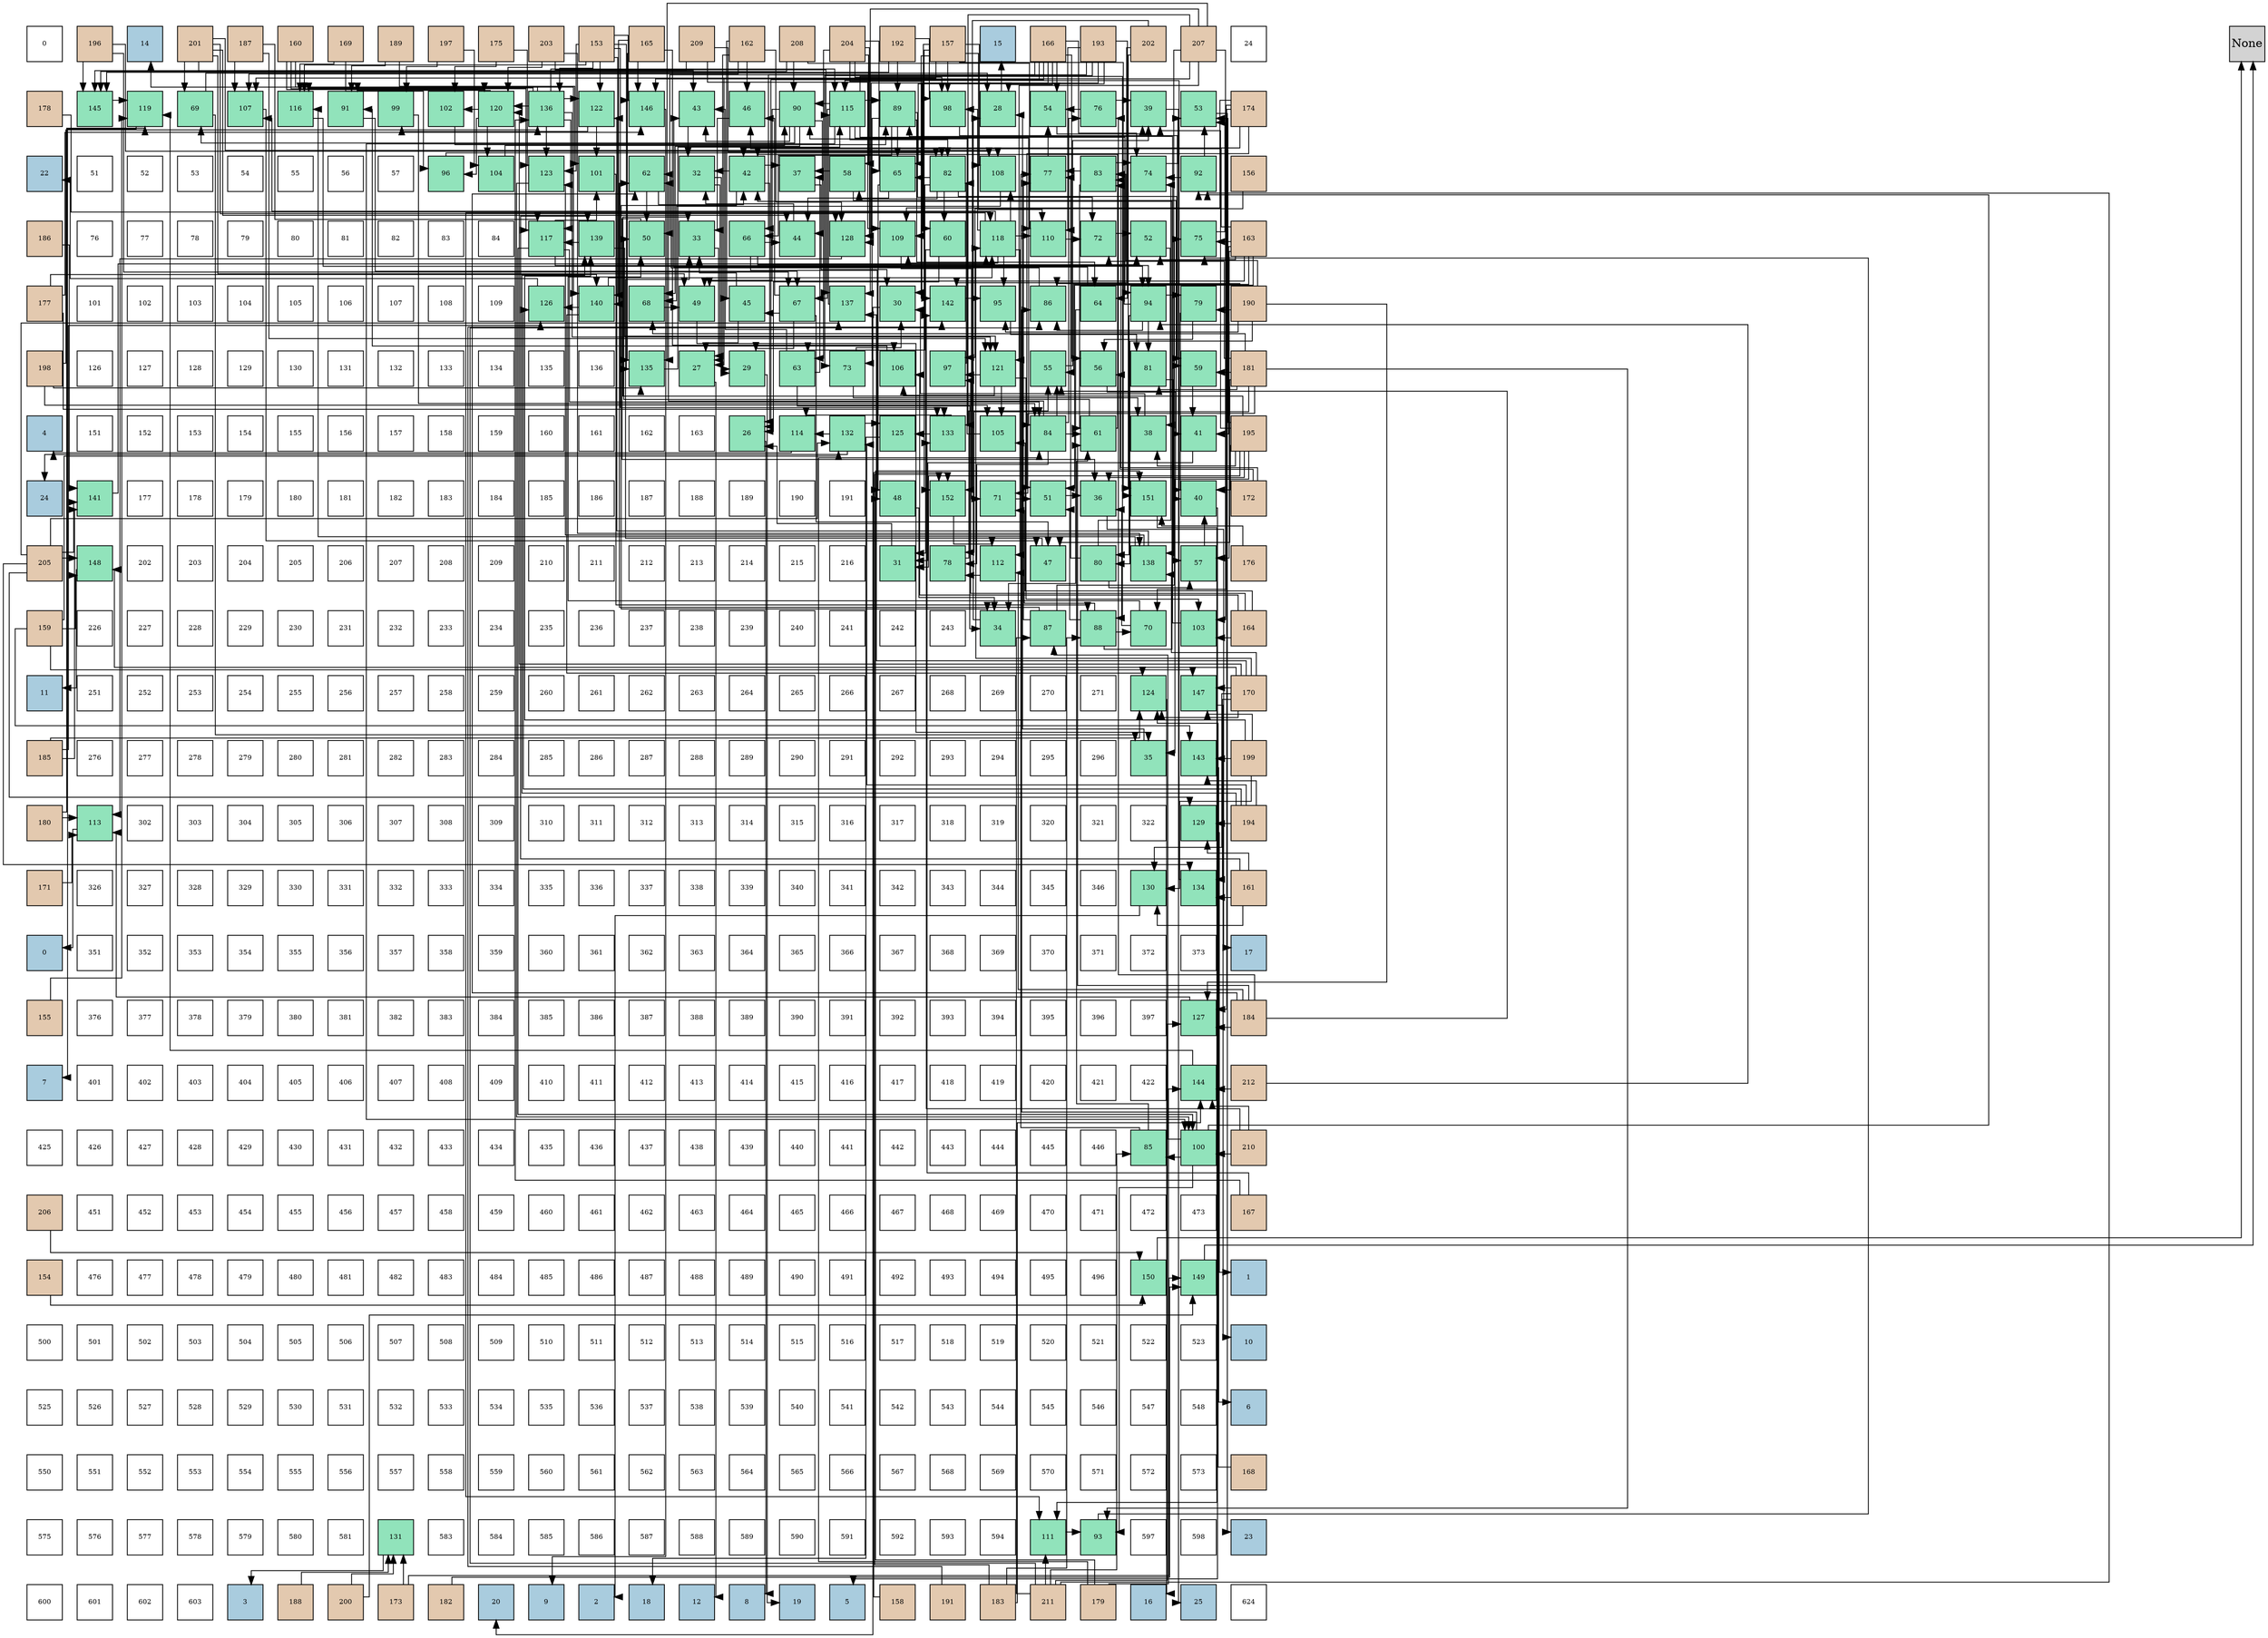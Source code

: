 digraph layout{
 rankdir=TB;
 splines=ortho;
 node [style=filled shape=square fixedsize=true width=0.6];
0[label="0", fontsize=8, fillcolor="#ffffff"];
1[label="196", fontsize=8, fillcolor="#e3c9af"];
2[label="14", fontsize=8, fillcolor="#a9ccde"];
3[label="201", fontsize=8, fillcolor="#e3c9af"];
4[label="187", fontsize=8, fillcolor="#e3c9af"];
5[label="160", fontsize=8, fillcolor="#e3c9af"];
6[label="169", fontsize=8, fillcolor="#e3c9af"];
7[label="189", fontsize=8, fillcolor="#e3c9af"];
8[label="197", fontsize=8, fillcolor="#e3c9af"];
9[label="175", fontsize=8, fillcolor="#e3c9af"];
10[label="203", fontsize=8, fillcolor="#e3c9af"];
11[label="153", fontsize=8, fillcolor="#e3c9af"];
12[label="165", fontsize=8, fillcolor="#e3c9af"];
13[label="209", fontsize=8, fillcolor="#e3c9af"];
14[label="162", fontsize=8, fillcolor="#e3c9af"];
15[label="208", fontsize=8, fillcolor="#e3c9af"];
16[label="204", fontsize=8, fillcolor="#e3c9af"];
17[label="192", fontsize=8, fillcolor="#e3c9af"];
18[label="157", fontsize=8, fillcolor="#e3c9af"];
19[label="15", fontsize=8, fillcolor="#a9ccde"];
20[label="166", fontsize=8, fillcolor="#e3c9af"];
21[label="193", fontsize=8, fillcolor="#e3c9af"];
22[label="202", fontsize=8, fillcolor="#e3c9af"];
23[label="207", fontsize=8, fillcolor="#e3c9af"];
24[label="24", fontsize=8, fillcolor="#ffffff"];
25[label="178", fontsize=8, fillcolor="#e3c9af"];
26[label="145", fontsize=8, fillcolor="#91e3bb"];
27[label="119", fontsize=8, fillcolor="#91e3bb"];
28[label="69", fontsize=8, fillcolor="#91e3bb"];
29[label="107", fontsize=8, fillcolor="#91e3bb"];
30[label="116", fontsize=8, fillcolor="#91e3bb"];
31[label="91", fontsize=8, fillcolor="#91e3bb"];
32[label="99", fontsize=8, fillcolor="#91e3bb"];
33[label="102", fontsize=8, fillcolor="#91e3bb"];
34[label="120", fontsize=8, fillcolor="#91e3bb"];
35[label="136", fontsize=8, fillcolor="#91e3bb"];
36[label="122", fontsize=8, fillcolor="#91e3bb"];
37[label="146", fontsize=8, fillcolor="#91e3bb"];
38[label="43", fontsize=8, fillcolor="#91e3bb"];
39[label="46", fontsize=8, fillcolor="#91e3bb"];
40[label="90", fontsize=8, fillcolor="#91e3bb"];
41[label="115", fontsize=8, fillcolor="#91e3bb"];
42[label="89", fontsize=8, fillcolor="#91e3bb"];
43[label="98", fontsize=8, fillcolor="#91e3bb"];
44[label="28", fontsize=8, fillcolor="#91e3bb"];
45[label="54", fontsize=8, fillcolor="#91e3bb"];
46[label="76", fontsize=8, fillcolor="#91e3bb"];
47[label="39", fontsize=8, fillcolor="#91e3bb"];
48[label="53", fontsize=8, fillcolor="#91e3bb"];
49[label="174", fontsize=8, fillcolor="#e3c9af"];
50[label="22", fontsize=8, fillcolor="#a9ccde"];
51[label="51", fontsize=8, fillcolor="#ffffff"];
52[label="52", fontsize=8, fillcolor="#ffffff"];
53[label="53", fontsize=8, fillcolor="#ffffff"];
54[label="54", fontsize=8, fillcolor="#ffffff"];
55[label="55", fontsize=8, fillcolor="#ffffff"];
56[label="56", fontsize=8, fillcolor="#ffffff"];
57[label="57", fontsize=8, fillcolor="#ffffff"];
58[label="96", fontsize=8, fillcolor="#91e3bb"];
59[label="104", fontsize=8, fillcolor="#91e3bb"];
60[label="123", fontsize=8, fillcolor="#91e3bb"];
61[label="101", fontsize=8, fillcolor="#91e3bb"];
62[label="62", fontsize=8, fillcolor="#91e3bb"];
63[label="32", fontsize=8, fillcolor="#91e3bb"];
64[label="42", fontsize=8, fillcolor="#91e3bb"];
65[label="37", fontsize=8, fillcolor="#91e3bb"];
66[label="58", fontsize=8, fillcolor="#91e3bb"];
67[label="65", fontsize=8, fillcolor="#91e3bb"];
68[label="82", fontsize=8, fillcolor="#91e3bb"];
69[label="108", fontsize=8, fillcolor="#91e3bb"];
70[label="77", fontsize=8, fillcolor="#91e3bb"];
71[label="83", fontsize=8, fillcolor="#91e3bb"];
72[label="74", fontsize=8, fillcolor="#91e3bb"];
73[label="92", fontsize=8, fillcolor="#91e3bb"];
74[label="156", fontsize=8, fillcolor="#e3c9af"];
75[label="186", fontsize=8, fillcolor="#e3c9af"];
76[label="76", fontsize=8, fillcolor="#ffffff"];
77[label="77", fontsize=8, fillcolor="#ffffff"];
78[label="78", fontsize=8, fillcolor="#ffffff"];
79[label="79", fontsize=8, fillcolor="#ffffff"];
80[label="80", fontsize=8, fillcolor="#ffffff"];
81[label="81", fontsize=8, fillcolor="#ffffff"];
82[label="82", fontsize=8, fillcolor="#ffffff"];
83[label="83", fontsize=8, fillcolor="#ffffff"];
84[label="84", fontsize=8, fillcolor="#ffffff"];
85[label="117", fontsize=8, fillcolor="#91e3bb"];
86[label="139", fontsize=8, fillcolor="#91e3bb"];
87[label="50", fontsize=8, fillcolor="#91e3bb"];
88[label="33", fontsize=8, fillcolor="#91e3bb"];
89[label="66", fontsize=8, fillcolor="#91e3bb"];
90[label="44", fontsize=8, fillcolor="#91e3bb"];
91[label="128", fontsize=8, fillcolor="#91e3bb"];
92[label="109", fontsize=8, fillcolor="#91e3bb"];
93[label="60", fontsize=8, fillcolor="#91e3bb"];
94[label="118", fontsize=8, fillcolor="#91e3bb"];
95[label="110", fontsize=8, fillcolor="#91e3bb"];
96[label="72", fontsize=8, fillcolor="#91e3bb"];
97[label="52", fontsize=8, fillcolor="#91e3bb"];
98[label="75", fontsize=8, fillcolor="#91e3bb"];
99[label="163", fontsize=8, fillcolor="#e3c9af"];
100[label="177", fontsize=8, fillcolor="#e3c9af"];
101[label="101", fontsize=8, fillcolor="#ffffff"];
102[label="102", fontsize=8, fillcolor="#ffffff"];
103[label="103", fontsize=8, fillcolor="#ffffff"];
104[label="104", fontsize=8, fillcolor="#ffffff"];
105[label="105", fontsize=8, fillcolor="#ffffff"];
106[label="106", fontsize=8, fillcolor="#ffffff"];
107[label="107", fontsize=8, fillcolor="#ffffff"];
108[label="108", fontsize=8, fillcolor="#ffffff"];
109[label="109", fontsize=8, fillcolor="#ffffff"];
110[label="126", fontsize=8, fillcolor="#91e3bb"];
111[label="140", fontsize=8, fillcolor="#91e3bb"];
112[label="68", fontsize=8, fillcolor="#91e3bb"];
113[label="49", fontsize=8, fillcolor="#91e3bb"];
114[label="45", fontsize=8, fillcolor="#91e3bb"];
115[label="67", fontsize=8, fillcolor="#91e3bb"];
116[label="137", fontsize=8, fillcolor="#91e3bb"];
117[label="30", fontsize=8, fillcolor="#91e3bb"];
118[label="142", fontsize=8, fillcolor="#91e3bb"];
119[label="95", fontsize=8, fillcolor="#91e3bb"];
120[label="86", fontsize=8, fillcolor="#91e3bb"];
121[label="64", fontsize=8, fillcolor="#91e3bb"];
122[label="94", fontsize=8, fillcolor="#91e3bb"];
123[label="79", fontsize=8, fillcolor="#91e3bb"];
124[label="190", fontsize=8, fillcolor="#e3c9af"];
125[label="198", fontsize=8, fillcolor="#e3c9af"];
126[label="126", fontsize=8, fillcolor="#ffffff"];
127[label="127", fontsize=8, fillcolor="#ffffff"];
128[label="128", fontsize=8, fillcolor="#ffffff"];
129[label="129", fontsize=8, fillcolor="#ffffff"];
130[label="130", fontsize=8, fillcolor="#ffffff"];
131[label="131", fontsize=8, fillcolor="#ffffff"];
132[label="132", fontsize=8, fillcolor="#ffffff"];
133[label="133", fontsize=8, fillcolor="#ffffff"];
134[label="134", fontsize=8, fillcolor="#ffffff"];
135[label="135", fontsize=8, fillcolor="#ffffff"];
136[label="136", fontsize=8, fillcolor="#ffffff"];
137[label="135", fontsize=8, fillcolor="#91e3bb"];
138[label="27", fontsize=8, fillcolor="#91e3bb"];
139[label="29", fontsize=8, fillcolor="#91e3bb"];
140[label="63", fontsize=8, fillcolor="#91e3bb"];
141[label="73", fontsize=8, fillcolor="#91e3bb"];
142[label="106", fontsize=8, fillcolor="#91e3bb"];
143[label="97", fontsize=8, fillcolor="#91e3bb"];
144[label="121", fontsize=8, fillcolor="#91e3bb"];
145[label="55", fontsize=8, fillcolor="#91e3bb"];
146[label="56", fontsize=8, fillcolor="#91e3bb"];
147[label="81", fontsize=8, fillcolor="#91e3bb"];
148[label="59", fontsize=8, fillcolor="#91e3bb"];
149[label="181", fontsize=8, fillcolor="#e3c9af"];
150[label="4", fontsize=8, fillcolor="#a9ccde"];
151[label="151", fontsize=8, fillcolor="#ffffff"];
152[label="152", fontsize=8, fillcolor="#ffffff"];
153[label="153", fontsize=8, fillcolor="#ffffff"];
154[label="154", fontsize=8, fillcolor="#ffffff"];
155[label="155", fontsize=8, fillcolor="#ffffff"];
156[label="156", fontsize=8, fillcolor="#ffffff"];
157[label="157", fontsize=8, fillcolor="#ffffff"];
158[label="158", fontsize=8, fillcolor="#ffffff"];
159[label="159", fontsize=8, fillcolor="#ffffff"];
160[label="160", fontsize=8, fillcolor="#ffffff"];
161[label="161", fontsize=8, fillcolor="#ffffff"];
162[label="162", fontsize=8, fillcolor="#ffffff"];
163[label="163", fontsize=8, fillcolor="#ffffff"];
164[label="26", fontsize=8, fillcolor="#91e3bb"];
165[label="114", fontsize=8, fillcolor="#91e3bb"];
166[label="132", fontsize=8, fillcolor="#91e3bb"];
167[label="125", fontsize=8, fillcolor="#91e3bb"];
168[label="133", fontsize=8, fillcolor="#91e3bb"];
169[label="105", fontsize=8, fillcolor="#91e3bb"];
170[label="84", fontsize=8, fillcolor="#91e3bb"];
171[label="61", fontsize=8, fillcolor="#91e3bb"];
172[label="38", fontsize=8, fillcolor="#91e3bb"];
173[label="41", fontsize=8, fillcolor="#91e3bb"];
174[label="195", fontsize=8, fillcolor="#e3c9af"];
175[label="24", fontsize=8, fillcolor="#a9ccde"];
176[label="141", fontsize=8, fillcolor="#91e3bb"];
177[label="177", fontsize=8, fillcolor="#ffffff"];
178[label="178", fontsize=8, fillcolor="#ffffff"];
179[label="179", fontsize=8, fillcolor="#ffffff"];
180[label="180", fontsize=8, fillcolor="#ffffff"];
181[label="181", fontsize=8, fillcolor="#ffffff"];
182[label="182", fontsize=8, fillcolor="#ffffff"];
183[label="183", fontsize=8, fillcolor="#ffffff"];
184[label="184", fontsize=8, fillcolor="#ffffff"];
185[label="185", fontsize=8, fillcolor="#ffffff"];
186[label="186", fontsize=8, fillcolor="#ffffff"];
187[label="187", fontsize=8, fillcolor="#ffffff"];
188[label="188", fontsize=8, fillcolor="#ffffff"];
189[label="189", fontsize=8, fillcolor="#ffffff"];
190[label="190", fontsize=8, fillcolor="#ffffff"];
191[label="191", fontsize=8, fillcolor="#ffffff"];
192[label="48", fontsize=8, fillcolor="#91e3bb"];
193[label="152", fontsize=8, fillcolor="#91e3bb"];
194[label="71", fontsize=8, fillcolor="#91e3bb"];
195[label="51", fontsize=8, fillcolor="#91e3bb"];
196[label="36", fontsize=8, fillcolor="#91e3bb"];
197[label="151", fontsize=8, fillcolor="#91e3bb"];
198[label="40", fontsize=8, fillcolor="#91e3bb"];
199[label="172", fontsize=8, fillcolor="#e3c9af"];
200[label="205", fontsize=8, fillcolor="#e3c9af"];
201[label="148", fontsize=8, fillcolor="#91e3bb"];
202[label="202", fontsize=8, fillcolor="#ffffff"];
203[label="203", fontsize=8, fillcolor="#ffffff"];
204[label="204", fontsize=8, fillcolor="#ffffff"];
205[label="205", fontsize=8, fillcolor="#ffffff"];
206[label="206", fontsize=8, fillcolor="#ffffff"];
207[label="207", fontsize=8, fillcolor="#ffffff"];
208[label="208", fontsize=8, fillcolor="#ffffff"];
209[label="209", fontsize=8, fillcolor="#ffffff"];
210[label="210", fontsize=8, fillcolor="#ffffff"];
211[label="211", fontsize=8, fillcolor="#ffffff"];
212[label="212", fontsize=8, fillcolor="#ffffff"];
213[label="213", fontsize=8, fillcolor="#ffffff"];
214[label="214", fontsize=8, fillcolor="#ffffff"];
215[label="215", fontsize=8, fillcolor="#ffffff"];
216[label="216", fontsize=8, fillcolor="#ffffff"];
217[label="31", fontsize=8, fillcolor="#91e3bb"];
218[label="78", fontsize=8, fillcolor="#91e3bb"];
219[label="112", fontsize=8, fillcolor="#91e3bb"];
220[label="47", fontsize=8, fillcolor="#91e3bb"];
221[label="80", fontsize=8, fillcolor="#91e3bb"];
222[label="138", fontsize=8, fillcolor="#91e3bb"];
223[label="57", fontsize=8, fillcolor="#91e3bb"];
224[label="176", fontsize=8, fillcolor="#e3c9af"];
225[label="159", fontsize=8, fillcolor="#e3c9af"];
226[label="226", fontsize=8, fillcolor="#ffffff"];
227[label="227", fontsize=8, fillcolor="#ffffff"];
228[label="228", fontsize=8, fillcolor="#ffffff"];
229[label="229", fontsize=8, fillcolor="#ffffff"];
230[label="230", fontsize=8, fillcolor="#ffffff"];
231[label="231", fontsize=8, fillcolor="#ffffff"];
232[label="232", fontsize=8, fillcolor="#ffffff"];
233[label="233", fontsize=8, fillcolor="#ffffff"];
234[label="234", fontsize=8, fillcolor="#ffffff"];
235[label="235", fontsize=8, fillcolor="#ffffff"];
236[label="236", fontsize=8, fillcolor="#ffffff"];
237[label="237", fontsize=8, fillcolor="#ffffff"];
238[label="238", fontsize=8, fillcolor="#ffffff"];
239[label="239", fontsize=8, fillcolor="#ffffff"];
240[label="240", fontsize=8, fillcolor="#ffffff"];
241[label="241", fontsize=8, fillcolor="#ffffff"];
242[label="242", fontsize=8, fillcolor="#ffffff"];
243[label="243", fontsize=8, fillcolor="#ffffff"];
244[label="34", fontsize=8, fillcolor="#91e3bb"];
245[label="87", fontsize=8, fillcolor="#91e3bb"];
246[label="88", fontsize=8, fillcolor="#91e3bb"];
247[label="70", fontsize=8, fillcolor="#91e3bb"];
248[label="103", fontsize=8, fillcolor="#91e3bb"];
249[label="164", fontsize=8, fillcolor="#e3c9af"];
250[label="11", fontsize=8, fillcolor="#a9ccde"];
251[label="251", fontsize=8, fillcolor="#ffffff"];
252[label="252", fontsize=8, fillcolor="#ffffff"];
253[label="253", fontsize=8, fillcolor="#ffffff"];
254[label="254", fontsize=8, fillcolor="#ffffff"];
255[label="255", fontsize=8, fillcolor="#ffffff"];
256[label="256", fontsize=8, fillcolor="#ffffff"];
257[label="257", fontsize=8, fillcolor="#ffffff"];
258[label="258", fontsize=8, fillcolor="#ffffff"];
259[label="259", fontsize=8, fillcolor="#ffffff"];
260[label="260", fontsize=8, fillcolor="#ffffff"];
261[label="261", fontsize=8, fillcolor="#ffffff"];
262[label="262", fontsize=8, fillcolor="#ffffff"];
263[label="263", fontsize=8, fillcolor="#ffffff"];
264[label="264", fontsize=8, fillcolor="#ffffff"];
265[label="265", fontsize=8, fillcolor="#ffffff"];
266[label="266", fontsize=8, fillcolor="#ffffff"];
267[label="267", fontsize=8, fillcolor="#ffffff"];
268[label="268", fontsize=8, fillcolor="#ffffff"];
269[label="269", fontsize=8, fillcolor="#ffffff"];
270[label="270", fontsize=8, fillcolor="#ffffff"];
271[label="271", fontsize=8, fillcolor="#ffffff"];
272[label="124", fontsize=8, fillcolor="#91e3bb"];
273[label="147", fontsize=8, fillcolor="#91e3bb"];
274[label="170", fontsize=8, fillcolor="#e3c9af"];
275[label="185", fontsize=8, fillcolor="#e3c9af"];
276[label="276", fontsize=8, fillcolor="#ffffff"];
277[label="277", fontsize=8, fillcolor="#ffffff"];
278[label="278", fontsize=8, fillcolor="#ffffff"];
279[label="279", fontsize=8, fillcolor="#ffffff"];
280[label="280", fontsize=8, fillcolor="#ffffff"];
281[label="281", fontsize=8, fillcolor="#ffffff"];
282[label="282", fontsize=8, fillcolor="#ffffff"];
283[label="283", fontsize=8, fillcolor="#ffffff"];
284[label="284", fontsize=8, fillcolor="#ffffff"];
285[label="285", fontsize=8, fillcolor="#ffffff"];
286[label="286", fontsize=8, fillcolor="#ffffff"];
287[label="287", fontsize=8, fillcolor="#ffffff"];
288[label="288", fontsize=8, fillcolor="#ffffff"];
289[label="289", fontsize=8, fillcolor="#ffffff"];
290[label="290", fontsize=8, fillcolor="#ffffff"];
291[label="291", fontsize=8, fillcolor="#ffffff"];
292[label="292", fontsize=8, fillcolor="#ffffff"];
293[label="293", fontsize=8, fillcolor="#ffffff"];
294[label="294", fontsize=8, fillcolor="#ffffff"];
295[label="295", fontsize=8, fillcolor="#ffffff"];
296[label="296", fontsize=8, fillcolor="#ffffff"];
297[label="35", fontsize=8, fillcolor="#91e3bb"];
298[label="143", fontsize=8, fillcolor="#91e3bb"];
299[label="199", fontsize=8, fillcolor="#e3c9af"];
300[label="180", fontsize=8, fillcolor="#e3c9af"];
301[label="113", fontsize=8, fillcolor="#91e3bb"];
302[label="302", fontsize=8, fillcolor="#ffffff"];
303[label="303", fontsize=8, fillcolor="#ffffff"];
304[label="304", fontsize=8, fillcolor="#ffffff"];
305[label="305", fontsize=8, fillcolor="#ffffff"];
306[label="306", fontsize=8, fillcolor="#ffffff"];
307[label="307", fontsize=8, fillcolor="#ffffff"];
308[label="308", fontsize=8, fillcolor="#ffffff"];
309[label="309", fontsize=8, fillcolor="#ffffff"];
310[label="310", fontsize=8, fillcolor="#ffffff"];
311[label="311", fontsize=8, fillcolor="#ffffff"];
312[label="312", fontsize=8, fillcolor="#ffffff"];
313[label="313", fontsize=8, fillcolor="#ffffff"];
314[label="314", fontsize=8, fillcolor="#ffffff"];
315[label="315", fontsize=8, fillcolor="#ffffff"];
316[label="316", fontsize=8, fillcolor="#ffffff"];
317[label="317", fontsize=8, fillcolor="#ffffff"];
318[label="318", fontsize=8, fillcolor="#ffffff"];
319[label="319", fontsize=8, fillcolor="#ffffff"];
320[label="320", fontsize=8, fillcolor="#ffffff"];
321[label="321", fontsize=8, fillcolor="#ffffff"];
322[label="322", fontsize=8, fillcolor="#ffffff"];
323[label="129", fontsize=8, fillcolor="#91e3bb"];
324[label="194", fontsize=8, fillcolor="#e3c9af"];
325[label="171", fontsize=8, fillcolor="#e3c9af"];
326[label="326", fontsize=8, fillcolor="#ffffff"];
327[label="327", fontsize=8, fillcolor="#ffffff"];
328[label="328", fontsize=8, fillcolor="#ffffff"];
329[label="329", fontsize=8, fillcolor="#ffffff"];
330[label="330", fontsize=8, fillcolor="#ffffff"];
331[label="331", fontsize=8, fillcolor="#ffffff"];
332[label="332", fontsize=8, fillcolor="#ffffff"];
333[label="333", fontsize=8, fillcolor="#ffffff"];
334[label="334", fontsize=8, fillcolor="#ffffff"];
335[label="335", fontsize=8, fillcolor="#ffffff"];
336[label="336", fontsize=8, fillcolor="#ffffff"];
337[label="337", fontsize=8, fillcolor="#ffffff"];
338[label="338", fontsize=8, fillcolor="#ffffff"];
339[label="339", fontsize=8, fillcolor="#ffffff"];
340[label="340", fontsize=8, fillcolor="#ffffff"];
341[label="341", fontsize=8, fillcolor="#ffffff"];
342[label="342", fontsize=8, fillcolor="#ffffff"];
343[label="343", fontsize=8, fillcolor="#ffffff"];
344[label="344", fontsize=8, fillcolor="#ffffff"];
345[label="345", fontsize=8, fillcolor="#ffffff"];
346[label="346", fontsize=8, fillcolor="#ffffff"];
347[label="130", fontsize=8, fillcolor="#91e3bb"];
348[label="134", fontsize=8, fillcolor="#91e3bb"];
349[label="161", fontsize=8, fillcolor="#e3c9af"];
350[label="0", fontsize=8, fillcolor="#a9ccde"];
351[label="351", fontsize=8, fillcolor="#ffffff"];
352[label="352", fontsize=8, fillcolor="#ffffff"];
353[label="353", fontsize=8, fillcolor="#ffffff"];
354[label="354", fontsize=8, fillcolor="#ffffff"];
355[label="355", fontsize=8, fillcolor="#ffffff"];
356[label="356", fontsize=8, fillcolor="#ffffff"];
357[label="357", fontsize=8, fillcolor="#ffffff"];
358[label="358", fontsize=8, fillcolor="#ffffff"];
359[label="359", fontsize=8, fillcolor="#ffffff"];
360[label="360", fontsize=8, fillcolor="#ffffff"];
361[label="361", fontsize=8, fillcolor="#ffffff"];
362[label="362", fontsize=8, fillcolor="#ffffff"];
363[label="363", fontsize=8, fillcolor="#ffffff"];
364[label="364", fontsize=8, fillcolor="#ffffff"];
365[label="365", fontsize=8, fillcolor="#ffffff"];
366[label="366", fontsize=8, fillcolor="#ffffff"];
367[label="367", fontsize=8, fillcolor="#ffffff"];
368[label="368", fontsize=8, fillcolor="#ffffff"];
369[label="369", fontsize=8, fillcolor="#ffffff"];
370[label="370", fontsize=8, fillcolor="#ffffff"];
371[label="371", fontsize=8, fillcolor="#ffffff"];
372[label="372", fontsize=8, fillcolor="#ffffff"];
373[label="373", fontsize=8, fillcolor="#ffffff"];
374[label="17", fontsize=8, fillcolor="#a9ccde"];
375[label="155", fontsize=8, fillcolor="#e3c9af"];
376[label="376", fontsize=8, fillcolor="#ffffff"];
377[label="377", fontsize=8, fillcolor="#ffffff"];
378[label="378", fontsize=8, fillcolor="#ffffff"];
379[label="379", fontsize=8, fillcolor="#ffffff"];
380[label="380", fontsize=8, fillcolor="#ffffff"];
381[label="381", fontsize=8, fillcolor="#ffffff"];
382[label="382", fontsize=8, fillcolor="#ffffff"];
383[label="383", fontsize=8, fillcolor="#ffffff"];
384[label="384", fontsize=8, fillcolor="#ffffff"];
385[label="385", fontsize=8, fillcolor="#ffffff"];
386[label="386", fontsize=8, fillcolor="#ffffff"];
387[label="387", fontsize=8, fillcolor="#ffffff"];
388[label="388", fontsize=8, fillcolor="#ffffff"];
389[label="389", fontsize=8, fillcolor="#ffffff"];
390[label="390", fontsize=8, fillcolor="#ffffff"];
391[label="391", fontsize=8, fillcolor="#ffffff"];
392[label="392", fontsize=8, fillcolor="#ffffff"];
393[label="393", fontsize=8, fillcolor="#ffffff"];
394[label="394", fontsize=8, fillcolor="#ffffff"];
395[label="395", fontsize=8, fillcolor="#ffffff"];
396[label="396", fontsize=8, fillcolor="#ffffff"];
397[label="397", fontsize=8, fillcolor="#ffffff"];
398[label="127", fontsize=8, fillcolor="#91e3bb"];
399[label="184", fontsize=8, fillcolor="#e3c9af"];
400[label="7", fontsize=8, fillcolor="#a9ccde"];
401[label="401", fontsize=8, fillcolor="#ffffff"];
402[label="402", fontsize=8, fillcolor="#ffffff"];
403[label="403", fontsize=8, fillcolor="#ffffff"];
404[label="404", fontsize=8, fillcolor="#ffffff"];
405[label="405", fontsize=8, fillcolor="#ffffff"];
406[label="406", fontsize=8, fillcolor="#ffffff"];
407[label="407", fontsize=8, fillcolor="#ffffff"];
408[label="408", fontsize=8, fillcolor="#ffffff"];
409[label="409", fontsize=8, fillcolor="#ffffff"];
410[label="410", fontsize=8, fillcolor="#ffffff"];
411[label="411", fontsize=8, fillcolor="#ffffff"];
412[label="412", fontsize=8, fillcolor="#ffffff"];
413[label="413", fontsize=8, fillcolor="#ffffff"];
414[label="414", fontsize=8, fillcolor="#ffffff"];
415[label="415", fontsize=8, fillcolor="#ffffff"];
416[label="416", fontsize=8, fillcolor="#ffffff"];
417[label="417", fontsize=8, fillcolor="#ffffff"];
418[label="418", fontsize=8, fillcolor="#ffffff"];
419[label="419", fontsize=8, fillcolor="#ffffff"];
420[label="420", fontsize=8, fillcolor="#ffffff"];
421[label="421", fontsize=8, fillcolor="#ffffff"];
422[label="422", fontsize=8, fillcolor="#ffffff"];
423[label="144", fontsize=8, fillcolor="#91e3bb"];
424[label="212", fontsize=8, fillcolor="#e3c9af"];
425[label="425", fontsize=8, fillcolor="#ffffff"];
426[label="426", fontsize=8, fillcolor="#ffffff"];
427[label="427", fontsize=8, fillcolor="#ffffff"];
428[label="428", fontsize=8, fillcolor="#ffffff"];
429[label="429", fontsize=8, fillcolor="#ffffff"];
430[label="430", fontsize=8, fillcolor="#ffffff"];
431[label="431", fontsize=8, fillcolor="#ffffff"];
432[label="432", fontsize=8, fillcolor="#ffffff"];
433[label="433", fontsize=8, fillcolor="#ffffff"];
434[label="434", fontsize=8, fillcolor="#ffffff"];
435[label="435", fontsize=8, fillcolor="#ffffff"];
436[label="436", fontsize=8, fillcolor="#ffffff"];
437[label="437", fontsize=8, fillcolor="#ffffff"];
438[label="438", fontsize=8, fillcolor="#ffffff"];
439[label="439", fontsize=8, fillcolor="#ffffff"];
440[label="440", fontsize=8, fillcolor="#ffffff"];
441[label="441", fontsize=8, fillcolor="#ffffff"];
442[label="442", fontsize=8, fillcolor="#ffffff"];
443[label="443", fontsize=8, fillcolor="#ffffff"];
444[label="444", fontsize=8, fillcolor="#ffffff"];
445[label="445", fontsize=8, fillcolor="#ffffff"];
446[label="446", fontsize=8, fillcolor="#ffffff"];
447[label="85", fontsize=8, fillcolor="#91e3bb"];
448[label="100", fontsize=8, fillcolor="#91e3bb"];
449[label="210", fontsize=8, fillcolor="#e3c9af"];
450[label="206", fontsize=8, fillcolor="#e3c9af"];
451[label="451", fontsize=8, fillcolor="#ffffff"];
452[label="452", fontsize=8, fillcolor="#ffffff"];
453[label="453", fontsize=8, fillcolor="#ffffff"];
454[label="454", fontsize=8, fillcolor="#ffffff"];
455[label="455", fontsize=8, fillcolor="#ffffff"];
456[label="456", fontsize=8, fillcolor="#ffffff"];
457[label="457", fontsize=8, fillcolor="#ffffff"];
458[label="458", fontsize=8, fillcolor="#ffffff"];
459[label="459", fontsize=8, fillcolor="#ffffff"];
460[label="460", fontsize=8, fillcolor="#ffffff"];
461[label="461", fontsize=8, fillcolor="#ffffff"];
462[label="462", fontsize=8, fillcolor="#ffffff"];
463[label="463", fontsize=8, fillcolor="#ffffff"];
464[label="464", fontsize=8, fillcolor="#ffffff"];
465[label="465", fontsize=8, fillcolor="#ffffff"];
466[label="466", fontsize=8, fillcolor="#ffffff"];
467[label="467", fontsize=8, fillcolor="#ffffff"];
468[label="468", fontsize=8, fillcolor="#ffffff"];
469[label="469", fontsize=8, fillcolor="#ffffff"];
470[label="470", fontsize=8, fillcolor="#ffffff"];
471[label="471", fontsize=8, fillcolor="#ffffff"];
472[label="472", fontsize=8, fillcolor="#ffffff"];
473[label="473", fontsize=8, fillcolor="#ffffff"];
474[label="167", fontsize=8, fillcolor="#e3c9af"];
475[label="154", fontsize=8, fillcolor="#e3c9af"];
476[label="476", fontsize=8, fillcolor="#ffffff"];
477[label="477", fontsize=8, fillcolor="#ffffff"];
478[label="478", fontsize=8, fillcolor="#ffffff"];
479[label="479", fontsize=8, fillcolor="#ffffff"];
480[label="480", fontsize=8, fillcolor="#ffffff"];
481[label="481", fontsize=8, fillcolor="#ffffff"];
482[label="482", fontsize=8, fillcolor="#ffffff"];
483[label="483", fontsize=8, fillcolor="#ffffff"];
484[label="484", fontsize=8, fillcolor="#ffffff"];
485[label="485", fontsize=8, fillcolor="#ffffff"];
486[label="486", fontsize=8, fillcolor="#ffffff"];
487[label="487", fontsize=8, fillcolor="#ffffff"];
488[label="488", fontsize=8, fillcolor="#ffffff"];
489[label="489", fontsize=8, fillcolor="#ffffff"];
490[label="490", fontsize=8, fillcolor="#ffffff"];
491[label="491", fontsize=8, fillcolor="#ffffff"];
492[label="492", fontsize=8, fillcolor="#ffffff"];
493[label="493", fontsize=8, fillcolor="#ffffff"];
494[label="494", fontsize=8, fillcolor="#ffffff"];
495[label="495", fontsize=8, fillcolor="#ffffff"];
496[label="496", fontsize=8, fillcolor="#ffffff"];
497[label="150", fontsize=8, fillcolor="#91e3bb"];
498[label="149", fontsize=8, fillcolor="#91e3bb"];
499[label="1", fontsize=8, fillcolor="#a9ccde"];
500[label="500", fontsize=8, fillcolor="#ffffff"];
501[label="501", fontsize=8, fillcolor="#ffffff"];
502[label="502", fontsize=8, fillcolor="#ffffff"];
503[label="503", fontsize=8, fillcolor="#ffffff"];
504[label="504", fontsize=8, fillcolor="#ffffff"];
505[label="505", fontsize=8, fillcolor="#ffffff"];
506[label="506", fontsize=8, fillcolor="#ffffff"];
507[label="507", fontsize=8, fillcolor="#ffffff"];
508[label="508", fontsize=8, fillcolor="#ffffff"];
509[label="509", fontsize=8, fillcolor="#ffffff"];
510[label="510", fontsize=8, fillcolor="#ffffff"];
511[label="511", fontsize=8, fillcolor="#ffffff"];
512[label="512", fontsize=8, fillcolor="#ffffff"];
513[label="513", fontsize=8, fillcolor="#ffffff"];
514[label="514", fontsize=8, fillcolor="#ffffff"];
515[label="515", fontsize=8, fillcolor="#ffffff"];
516[label="516", fontsize=8, fillcolor="#ffffff"];
517[label="517", fontsize=8, fillcolor="#ffffff"];
518[label="518", fontsize=8, fillcolor="#ffffff"];
519[label="519", fontsize=8, fillcolor="#ffffff"];
520[label="520", fontsize=8, fillcolor="#ffffff"];
521[label="521", fontsize=8, fillcolor="#ffffff"];
522[label="522", fontsize=8, fillcolor="#ffffff"];
523[label="523", fontsize=8, fillcolor="#ffffff"];
524[label="10", fontsize=8, fillcolor="#a9ccde"];
525[label="525", fontsize=8, fillcolor="#ffffff"];
526[label="526", fontsize=8, fillcolor="#ffffff"];
527[label="527", fontsize=8, fillcolor="#ffffff"];
528[label="528", fontsize=8, fillcolor="#ffffff"];
529[label="529", fontsize=8, fillcolor="#ffffff"];
530[label="530", fontsize=8, fillcolor="#ffffff"];
531[label="531", fontsize=8, fillcolor="#ffffff"];
532[label="532", fontsize=8, fillcolor="#ffffff"];
533[label="533", fontsize=8, fillcolor="#ffffff"];
534[label="534", fontsize=8, fillcolor="#ffffff"];
535[label="535", fontsize=8, fillcolor="#ffffff"];
536[label="536", fontsize=8, fillcolor="#ffffff"];
537[label="537", fontsize=8, fillcolor="#ffffff"];
538[label="538", fontsize=8, fillcolor="#ffffff"];
539[label="539", fontsize=8, fillcolor="#ffffff"];
540[label="540", fontsize=8, fillcolor="#ffffff"];
541[label="541", fontsize=8, fillcolor="#ffffff"];
542[label="542", fontsize=8, fillcolor="#ffffff"];
543[label="543", fontsize=8, fillcolor="#ffffff"];
544[label="544", fontsize=8, fillcolor="#ffffff"];
545[label="545", fontsize=8, fillcolor="#ffffff"];
546[label="546", fontsize=8, fillcolor="#ffffff"];
547[label="547", fontsize=8, fillcolor="#ffffff"];
548[label="548", fontsize=8, fillcolor="#ffffff"];
549[label="6", fontsize=8, fillcolor="#a9ccde"];
550[label="550", fontsize=8, fillcolor="#ffffff"];
551[label="551", fontsize=8, fillcolor="#ffffff"];
552[label="552", fontsize=8, fillcolor="#ffffff"];
553[label="553", fontsize=8, fillcolor="#ffffff"];
554[label="554", fontsize=8, fillcolor="#ffffff"];
555[label="555", fontsize=8, fillcolor="#ffffff"];
556[label="556", fontsize=8, fillcolor="#ffffff"];
557[label="557", fontsize=8, fillcolor="#ffffff"];
558[label="558", fontsize=8, fillcolor="#ffffff"];
559[label="559", fontsize=8, fillcolor="#ffffff"];
560[label="560", fontsize=8, fillcolor="#ffffff"];
561[label="561", fontsize=8, fillcolor="#ffffff"];
562[label="562", fontsize=8, fillcolor="#ffffff"];
563[label="563", fontsize=8, fillcolor="#ffffff"];
564[label="564", fontsize=8, fillcolor="#ffffff"];
565[label="565", fontsize=8, fillcolor="#ffffff"];
566[label="566", fontsize=8, fillcolor="#ffffff"];
567[label="567", fontsize=8, fillcolor="#ffffff"];
568[label="568", fontsize=8, fillcolor="#ffffff"];
569[label="569", fontsize=8, fillcolor="#ffffff"];
570[label="570", fontsize=8, fillcolor="#ffffff"];
571[label="571", fontsize=8, fillcolor="#ffffff"];
572[label="572", fontsize=8, fillcolor="#ffffff"];
573[label="573", fontsize=8, fillcolor="#ffffff"];
574[label="168", fontsize=8, fillcolor="#e3c9af"];
575[label="575", fontsize=8, fillcolor="#ffffff"];
576[label="576", fontsize=8, fillcolor="#ffffff"];
577[label="577", fontsize=8, fillcolor="#ffffff"];
578[label="578", fontsize=8, fillcolor="#ffffff"];
579[label="579", fontsize=8, fillcolor="#ffffff"];
580[label="580", fontsize=8, fillcolor="#ffffff"];
581[label="581", fontsize=8, fillcolor="#ffffff"];
582[label="131", fontsize=8, fillcolor="#91e3bb"];
583[label="583", fontsize=8, fillcolor="#ffffff"];
584[label="584", fontsize=8, fillcolor="#ffffff"];
585[label="585", fontsize=8, fillcolor="#ffffff"];
586[label="586", fontsize=8, fillcolor="#ffffff"];
587[label="587", fontsize=8, fillcolor="#ffffff"];
588[label="588", fontsize=8, fillcolor="#ffffff"];
589[label="589", fontsize=8, fillcolor="#ffffff"];
590[label="590", fontsize=8, fillcolor="#ffffff"];
591[label="591", fontsize=8, fillcolor="#ffffff"];
592[label="592", fontsize=8, fillcolor="#ffffff"];
593[label="593", fontsize=8, fillcolor="#ffffff"];
594[label="594", fontsize=8, fillcolor="#ffffff"];
595[label="111", fontsize=8, fillcolor="#91e3bb"];
596[label="93", fontsize=8, fillcolor="#91e3bb"];
597[label="597", fontsize=8, fillcolor="#ffffff"];
598[label="598", fontsize=8, fillcolor="#ffffff"];
599[label="23", fontsize=8, fillcolor="#a9ccde"];
600[label="600", fontsize=8, fillcolor="#ffffff"];
601[label="601", fontsize=8, fillcolor="#ffffff"];
602[label="602", fontsize=8, fillcolor="#ffffff"];
603[label="603", fontsize=8, fillcolor="#ffffff"];
604[label="3", fontsize=8, fillcolor="#a9ccde"];
605[label="188", fontsize=8, fillcolor="#e3c9af"];
606[label="200", fontsize=8, fillcolor="#e3c9af"];
607[label="173", fontsize=8, fillcolor="#e3c9af"];
608[label="182", fontsize=8, fillcolor="#e3c9af"];
609[label="20", fontsize=8, fillcolor="#a9ccde"];
610[label="9", fontsize=8, fillcolor="#a9ccde"];
611[label="2", fontsize=8, fillcolor="#a9ccde"];
612[label="18", fontsize=8, fillcolor="#a9ccde"];
613[label="12", fontsize=8, fillcolor="#a9ccde"];
614[label="8", fontsize=8, fillcolor="#a9ccde"];
615[label="19", fontsize=8, fillcolor="#a9ccde"];
616[label="5", fontsize=8, fillcolor="#a9ccde"];
617[label="158", fontsize=8, fillcolor="#e3c9af"];
618[label="191", fontsize=8, fillcolor="#e3c9af"];
619[label="183", fontsize=8, fillcolor="#e3c9af"];
620[label="211", fontsize=8, fillcolor="#e3c9af"];
621[label="179", fontsize=8, fillcolor="#e3c9af"];
622[label="16", fontsize=8, fillcolor="#a9ccde"];
623[label="25", fontsize=8, fillcolor="#a9ccde"];
624[label="624", fontsize=8, fillcolor="#ffffff"];
edge [constraint=false, style=vis];164 -> 614;
138 -> 613;
44 -> 19;
139 -> 615;
117 -> 609;
217 -> 164;
63 -> 138;
63 -> 139;
88 -> 138;
244 -> 44;
297 -> 44;
196 -> 374;
65 -> 117;
172 -> 117;
47 -> 623;
198 -> 616;
173 -> 217;
64 -> 164;
64 -> 63;
64 -> 244;
64 -> 65;
38 -> 63;
90 -> 63;
114 -> 138;
114 -> 88;
39 -> 88;
220 -> 88;
192 -> 244;
113 -> 297;
87 -> 196;
195 -> 196;
97 -> 172;
48 -> 599;
45 -> 47;
145 -> 47;
146 -> 198;
223 -> 198;
66 -> 65;
66 -> 173;
148 -> 173;
93 -> 164;
93 -> 217;
171 -> 64;
171 -> 87;
62 -> 64;
62 -> 87;
140 -> 244;
140 -> 65;
140 -> 38;
121 -> 244;
121 -> 38;
67 -> 90;
67 -> 192;
89 -> 90;
89 -> 192;
89 -> 97;
115 -> 139;
115 -> 114;
115 -> 39;
115 -> 220;
112 -> 113;
28 -> 44;
28 -> 297;
247 -> 196;
247 -> 87;
194 -> 195;
96 -> 97;
141 -> 117;
141 -> 172;
72 -> 48;
98 -> 48;
46 -> 47;
46 -> 45;
70 -> 45;
218 -> 145;
123 -> 198;
123 -> 146;
221 -> 223;
221 -> 72;
221 -> 70;
147 -> 223;
68 -> 66;
68 -> 148;
68 -> 93;
68 -> 140;
68 -> 67;
71 -> 171;
71 -> 72;
71 -> 70;
170 -> 145;
170 -> 171;
170 -> 62;
170 -> 46;
170 -> 218;
447 -> 171;
447 -> 70;
120 -> 62;
245 -> 62;
245 -> 98;
245 -> 70;
246 -> 64;
246 -> 195;
246 -> 247;
246 -> 194;
42 -> 121;
42 -> 67;
42 -> 89;
42 -> 96;
42 -> 141;
40 -> 38;
40 -> 90;
40 -> 113;
40 -> 112;
40 -> 28;
31 -> 115;
73 -> 48;
73 -> 72;
596 -> 98;
122 -> 123;
122 -> 221;
122 -> 147;
122 -> 71;
122 -> 120;
119 -> 147;
58 -> 68;
143 -> 68;
43 -> 148;
32 -> 170;
448 -> 447;
448 -> 120;
448 -> 245;
448 -> 73;
448 -> 596;
61 -> 246;
33 -> 42;
248 -> 42;
59 -> 40;
169 -> 40;
142 -> 31;
29 -> 220;
69 -> 112;
92 -> 194;
95 -> 96;
595 -> 596;
219 -> 218;
301 -> 350;
165 -> 150;
41 -> 115;
41 -> 68;
41 -> 170;
41 -> 246;
41 -> 42;
41 -> 40;
41 -> 122;
41 -> 448;
30 -> 122;
85 -> 170;
85 -> 122;
85 -> 448;
85 -> 61;
94 -> 119;
94 -> 43;
94 -> 29;
94 -> 69;
94 -> 92;
94 -> 95;
94 -> 595;
94 -> 219;
27 -> 400;
34 -> 31;
34 -> 58;
34 -> 33;
34 -> 59;
144 -> 143;
144 -> 248;
144 -> 169;
144 -> 142;
36 -> 32;
36 -> 61;
60 -> 448;
272 -> 622;
167 -> 612;
110 -> 50;
398 -> 301;
91 -> 301;
323 -> 499;
347 -> 611;
582 -> 604;
166 -> 175;
166 -> 165;
166 -> 167;
168 -> 165;
168 -> 167;
348 -> 41;
137 -> 41;
35 -> 2;
35 -> 41;
35 -> 30;
35 -> 85;
35 -> 34;
35 -> 144;
35 -> 36;
35 -> 60;
116 -> 41;
222 -> 30;
222 -> 36;
222 -> 60;
86 -> 85;
86 -> 144;
111 -> 94;
111 -> 272;
111 -> 110;
176 -> 94;
118 -> 119;
298 -> 549;
423 -> 27;
26 -> 27;
37 -> 610;
273 -> 524;
201 -> 250;
498 -> None;
497 -> None;
197 -> 595;
193 -> 219;
11 -> 30;
11 -> 36;
11 -> 60;
11 -> 168;
11 -> 137;
11 -> 35;
11 -> 111;
11 -> 37;
475 -> 497;
375 -> 27;
74 -> 143;
18 -> 43;
18 -> 29;
18 -> 69;
18 -> 92;
18 -> 95;
18 -> 118;
18 -> 197;
18 -> 193;
617 -> 193;
225 -> 166;
225 -> 298;
225 -> 273;
225 -> 201;
5 -> 85;
5 -> 34;
5 -> 111;
349 -> 323;
349 -> 347;
349 -> 348;
349 -> 86;
14 -> 139;
14 -> 114;
14 -> 39;
14 -> 29;
14 -> 91;
99 -> 173;
99 -> 39;
99 -> 113;
99 -> 195;
99 -> 97;
99 -> 145;
99 -> 223;
99 -> 98;
249 -> 143;
249 -> 248;
249 -> 169;
249 -> 142;
12 -> 142;
12 -> 137;
12 -> 111;
12 -> 37;
20 -> 164;
20 -> 138;
20 -> 44;
20 -> 117;
20 -> 87;
20 -> 45;
20 -> 146;
20 -> 72;
474 -> 168;
474 -> 35;
574 -> 272;
6 -> 58;
6 -> 30;
274 -> 94;
274 -> 34;
274 -> 272;
274 -> 347;
274 -> 348;
274 -> 116;
274 -> 222;
274 -> 273;
274 -> 201;
325 -> 301;
199 -> 146;
199 -> 71;
607 -> 582;
607 -> 498;
49 -> 64;
49 -> 195;
49 -> 247;
49 -> 92;
49 -> 398;
9 -> 33;
9 -> 60;
224 -> 197;
100 -> 168;
100 -> 111;
100 -> 37;
25 -> 94;
621 -> 170;
621 -> 423;
621 -> 197;
300 -> 301;
300 -> 27;
149 -> 220;
149 -> 148;
149 -> 112;
149 -> 194;
149 -> 96;
149 -> 218;
149 -> 147;
149 -> 596;
608 -> 498;
619 -> 246;
619 -> 423;
619 -> 193;
399 -> 145;
399 -> 171;
399 -> 62;
399 -> 46;
399 -> 219;
399 -> 398;
275 -> 272;
275 -> 110;
275 -> 176;
75 -> 176;
4 -> 29;
4 -> 85;
4 -> 144;
605 -> 582;
7 -> 31;
7 -> 61;
124 -> 123;
124 -> 221;
124 -> 71;
124 -> 120;
124 -> 119;
124 -> 398;
618 -> 118;
17 -> 42;
17 -> 43;
17 -> 26;
21 -> 121;
21 -> 67;
21 -> 89;
21 -> 141;
21 -> 95;
21 -> 91;
324 -> 110;
324 -> 323;
324 -> 166;
324 -> 86;
324 -> 298;
174 -> 217;
174 -> 88;
174 -> 297;
174 -> 196;
174 -> 172;
174 -> 47;
174 -> 198;
174 -> 48;
1 -> 115;
1 -> 69;
1 -> 26;
8 -> 32;
8 -> 59;
125 -> 169;
125 -> 137;
125 -> 35;
299 -> 347;
299 -> 86;
299 -> 298;
299 -> 273;
606 -> 582;
606 -> 498;
3 -> 38;
3 -> 90;
3 -> 113;
3 -> 28;
3 -> 69;
3 -> 91;
22 -> 118;
22 -> 197;
22 -> 193;
10 -> 34;
10 -> 116;
10 -> 222;
16 -> 66;
16 -> 93;
16 -> 140;
16 -> 67;
16 -> 43;
16 -> 91;
200 -> 323;
200 -> 166;
200 -> 348;
200 -> 116;
200 -> 176;
200 -> 201;
450 -> 497;
23 -> 248;
23 -> 144;
23 -> 168;
23 -> 137;
23 -> 116;
23 -> 222;
23 -> 37;
15 -> 40;
15 -> 95;
15 -> 26;
13 -> 68;
13 -> 92;
13 -> 26;
449 -> 448;
449 -> 118;
449 -> 423;
620 -> 447;
620 -> 120;
620 -> 245;
620 -> 73;
620 -> 595;
620 -> 398;
424 -> 122;
424 -> 423;
edge [constraint=true, style=invis];
0 -> 25 -> 50 -> 75 -> 100 -> 125 -> 150 -> 175 -> 200 -> 225 -> 250 -> 275 -> 300 -> 325 -> 350 -> 375 -> 400 -> 425 -> 450 -> 475 -> 500 -> 525 -> 550 -> 575 -> 600;
1 -> 26 -> 51 -> 76 -> 101 -> 126 -> 151 -> 176 -> 201 -> 226 -> 251 -> 276 -> 301 -> 326 -> 351 -> 376 -> 401 -> 426 -> 451 -> 476 -> 501 -> 526 -> 551 -> 576 -> 601;
2 -> 27 -> 52 -> 77 -> 102 -> 127 -> 152 -> 177 -> 202 -> 227 -> 252 -> 277 -> 302 -> 327 -> 352 -> 377 -> 402 -> 427 -> 452 -> 477 -> 502 -> 527 -> 552 -> 577 -> 602;
3 -> 28 -> 53 -> 78 -> 103 -> 128 -> 153 -> 178 -> 203 -> 228 -> 253 -> 278 -> 303 -> 328 -> 353 -> 378 -> 403 -> 428 -> 453 -> 478 -> 503 -> 528 -> 553 -> 578 -> 603;
4 -> 29 -> 54 -> 79 -> 104 -> 129 -> 154 -> 179 -> 204 -> 229 -> 254 -> 279 -> 304 -> 329 -> 354 -> 379 -> 404 -> 429 -> 454 -> 479 -> 504 -> 529 -> 554 -> 579 -> 604;
5 -> 30 -> 55 -> 80 -> 105 -> 130 -> 155 -> 180 -> 205 -> 230 -> 255 -> 280 -> 305 -> 330 -> 355 -> 380 -> 405 -> 430 -> 455 -> 480 -> 505 -> 530 -> 555 -> 580 -> 605;
6 -> 31 -> 56 -> 81 -> 106 -> 131 -> 156 -> 181 -> 206 -> 231 -> 256 -> 281 -> 306 -> 331 -> 356 -> 381 -> 406 -> 431 -> 456 -> 481 -> 506 -> 531 -> 556 -> 581 -> 606;
7 -> 32 -> 57 -> 82 -> 107 -> 132 -> 157 -> 182 -> 207 -> 232 -> 257 -> 282 -> 307 -> 332 -> 357 -> 382 -> 407 -> 432 -> 457 -> 482 -> 507 -> 532 -> 557 -> 582 -> 607;
8 -> 33 -> 58 -> 83 -> 108 -> 133 -> 158 -> 183 -> 208 -> 233 -> 258 -> 283 -> 308 -> 333 -> 358 -> 383 -> 408 -> 433 -> 458 -> 483 -> 508 -> 533 -> 558 -> 583 -> 608;
9 -> 34 -> 59 -> 84 -> 109 -> 134 -> 159 -> 184 -> 209 -> 234 -> 259 -> 284 -> 309 -> 334 -> 359 -> 384 -> 409 -> 434 -> 459 -> 484 -> 509 -> 534 -> 559 -> 584 -> 609;
10 -> 35 -> 60 -> 85 -> 110 -> 135 -> 160 -> 185 -> 210 -> 235 -> 260 -> 285 -> 310 -> 335 -> 360 -> 385 -> 410 -> 435 -> 460 -> 485 -> 510 -> 535 -> 560 -> 585 -> 610;
11 -> 36 -> 61 -> 86 -> 111 -> 136 -> 161 -> 186 -> 211 -> 236 -> 261 -> 286 -> 311 -> 336 -> 361 -> 386 -> 411 -> 436 -> 461 -> 486 -> 511 -> 536 -> 561 -> 586 -> 611;
12 -> 37 -> 62 -> 87 -> 112 -> 137 -> 162 -> 187 -> 212 -> 237 -> 262 -> 287 -> 312 -> 337 -> 362 -> 387 -> 412 -> 437 -> 462 -> 487 -> 512 -> 537 -> 562 -> 587 -> 612;
13 -> 38 -> 63 -> 88 -> 113 -> 138 -> 163 -> 188 -> 213 -> 238 -> 263 -> 288 -> 313 -> 338 -> 363 -> 388 -> 413 -> 438 -> 463 -> 488 -> 513 -> 538 -> 563 -> 588 -> 613;
14 -> 39 -> 64 -> 89 -> 114 -> 139 -> 164 -> 189 -> 214 -> 239 -> 264 -> 289 -> 314 -> 339 -> 364 -> 389 -> 414 -> 439 -> 464 -> 489 -> 514 -> 539 -> 564 -> 589 -> 614;
15 -> 40 -> 65 -> 90 -> 115 -> 140 -> 165 -> 190 -> 215 -> 240 -> 265 -> 290 -> 315 -> 340 -> 365 -> 390 -> 415 -> 440 -> 465 -> 490 -> 515 -> 540 -> 565 -> 590 -> 615;
16 -> 41 -> 66 -> 91 -> 116 -> 141 -> 166 -> 191 -> 216 -> 241 -> 266 -> 291 -> 316 -> 341 -> 366 -> 391 -> 416 -> 441 -> 466 -> 491 -> 516 -> 541 -> 566 -> 591 -> 616;
17 -> 42 -> 67 -> 92 -> 117 -> 142 -> 167 -> 192 -> 217 -> 242 -> 267 -> 292 -> 317 -> 342 -> 367 -> 392 -> 417 -> 442 -> 467 -> 492 -> 517 -> 542 -> 567 -> 592 -> 617;
18 -> 43 -> 68 -> 93 -> 118 -> 143 -> 168 -> 193 -> 218 -> 243 -> 268 -> 293 -> 318 -> 343 -> 368 -> 393 -> 418 -> 443 -> 468 -> 493 -> 518 -> 543 -> 568 -> 593 -> 618;
19 -> 44 -> 69 -> 94 -> 119 -> 144 -> 169 -> 194 -> 219 -> 244 -> 269 -> 294 -> 319 -> 344 -> 369 -> 394 -> 419 -> 444 -> 469 -> 494 -> 519 -> 544 -> 569 -> 594 -> 619;
20 -> 45 -> 70 -> 95 -> 120 -> 145 -> 170 -> 195 -> 220 -> 245 -> 270 -> 295 -> 320 -> 345 -> 370 -> 395 -> 420 -> 445 -> 470 -> 495 -> 520 -> 545 -> 570 -> 595 -> 620;
21 -> 46 -> 71 -> 96 -> 121 -> 146 -> 171 -> 196 -> 221 -> 246 -> 271 -> 296 -> 321 -> 346 -> 371 -> 396 -> 421 -> 446 -> 471 -> 496 -> 521 -> 546 -> 571 -> 596 -> 621;
22 -> 47 -> 72 -> 97 -> 122 -> 147 -> 172 -> 197 -> 222 -> 247 -> 272 -> 297 -> 322 -> 347 -> 372 -> 397 -> 422 -> 447 -> 472 -> 497 -> 522 -> 547 -> 572 -> 597 -> 622;
23 -> 48 -> 73 -> 98 -> 123 -> 148 -> 173 -> 198 -> 223 -> 248 -> 273 -> 298 -> 323 -> 348 -> 373 -> 398 -> 423 -> 448 -> 473 -> 498 -> 523 -> 548 -> 573 -> 598 -> 623;
24 -> 49 -> 74 -> 99 -> 124 -> 149 -> 174 -> 199 -> 224 -> 249 -> 274 -> 299 -> 324 -> 349 -> 374 -> 399 -> 424 -> 449 -> 474 -> 499 -> 524 -> 549 -> 574 -> 599 -> 624;
rank = same {0 -> 1 -> 2 -> 3 -> 4 -> 5 -> 6 -> 7 -> 8 -> 9 -> 10 -> 11 -> 12 -> 13 -> 14 -> 15 -> 16 -> 17 -> 18 -> 19 -> 20 -> 21 -> 22 -> 23 -> 24};
rank = same {25 -> 26 -> 27 -> 28 -> 29 -> 30 -> 31 -> 32 -> 33 -> 34 -> 35 -> 36 -> 37 -> 38 -> 39 -> 40 -> 41 -> 42 -> 43 -> 44 -> 45 -> 46 -> 47 -> 48 -> 49};
rank = same {50 -> 51 -> 52 -> 53 -> 54 -> 55 -> 56 -> 57 -> 58 -> 59 -> 60 -> 61 -> 62 -> 63 -> 64 -> 65 -> 66 -> 67 -> 68 -> 69 -> 70 -> 71 -> 72 -> 73 -> 74};
rank = same {75 -> 76 -> 77 -> 78 -> 79 -> 80 -> 81 -> 82 -> 83 -> 84 -> 85 -> 86 -> 87 -> 88 -> 89 -> 90 -> 91 -> 92 -> 93 -> 94 -> 95 -> 96 -> 97 -> 98 -> 99};
rank = same {100 -> 101 -> 102 -> 103 -> 104 -> 105 -> 106 -> 107 -> 108 -> 109 -> 110 -> 111 -> 112 -> 113 -> 114 -> 115 -> 116 -> 117 -> 118 -> 119 -> 120 -> 121 -> 122 -> 123 -> 124};
rank = same {125 -> 126 -> 127 -> 128 -> 129 -> 130 -> 131 -> 132 -> 133 -> 134 -> 135 -> 136 -> 137 -> 138 -> 139 -> 140 -> 141 -> 142 -> 143 -> 144 -> 145 -> 146 -> 147 -> 148 -> 149};
rank = same {150 -> 151 -> 152 -> 153 -> 154 -> 155 -> 156 -> 157 -> 158 -> 159 -> 160 -> 161 -> 162 -> 163 -> 164 -> 165 -> 166 -> 167 -> 168 -> 169 -> 170 -> 171 -> 172 -> 173 -> 174};
rank = same {175 -> 176 -> 177 -> 178 -> 179 -> 180 -> 181 -> 182 -> 183 -> 184 -> 185 -> 186 -> 187 -> 188 -> 189 -> 190 -> 191 -> 192 -> 193 -> 194 -> 195 -> 196 -> 197 -> 198 -> 199};
rank = same {200 -> 201 -> 202 -> 203 -> 204 -> 205 -> 206 -> 207 -> 208 -> 209 -> 210 -> 211 -> 212 -> 213 -> 214 -> 215 -> 216 -> 217 -> 218 -> 219 -> 220 -> 221 -> 222 -> 223 -> 224};
rank = same {225 -> 226 -> 227 -> 228 -> 229 -> 230 -> 231 -> 232 -> 233 -> 234 -> 235 -> 236 -> 237 -> 238 -> 239 -> 240 -> 241 -> 242 -> 243 -> 244 -> 245 -> 246 -> 247 -> 248 -> 249};
rank = same {250 -> 251 -> 252 -> 253 -> 254 -> 255 -> 256 -> 257 -> 258 -> 259 -> 260 -> 261 -> 262 -> 263 -> 264 -> 265 -> 266 -> 267 -> 268 -> 269 -> 270 -> 271 -> 272 -> 273 -> 274};
rank = same {275 -> 276 -> 277 -> 278 -> 279 -> 280 -> 281 -> 282 -> 283 -> 284 -> 285 -> 286 -> 287 -> 288 -> 289 -> 290 -> 291 -> 292 -> 293 -> 294 -> 295 -> 296 -> 297 -> 298 -> 299};
rank = same {300 -> 301 -> 302 -> 303 -> 304 -> 305 -> 306 -> 307 -> 308 -> 309 -> 310 -> 311 -> 312 -> 313 -> 314 -> 315 -> 316 -> 317 -> 318 -> 319 -> 320 -> 321 -> 322 -> 323 -> 324};
rank = same {325 -> 326 -> 327 -> 328 -> 329 -> 330 -> 331 -> 332 -> 333 -> 334 -> 335 -> 336 -> 337 -> 338 -> 339 -> 340 -> 341 -> 342 -> 343 -> 344 -> 345 -> 346 -> 347 -> 348 -> 349};
rank = same {350 -> 351 -> 352 -> 353 -> 354 -> 355 -> 356 -> 357 -> 358 -> 359 -> 360 -> 361 -> 362 -> 363 -> 364 -> 365 -> 366 -> 367 -> 368 -> 369 -> 370 -> 371 -> 372 -> 373 -> 374};
rank = same {375 -> 376 -> 377 -> 378 -> 379 -> 380 -> 381 -> 382 -> 383 -> 384 -> 385 -> 386 -> 387 -> 388 -> 389 -> 390 -> 391 -> 392 -> 393 -> 394 -> 395 -> 396 -> 397 -> 398 -> 399};
rank = same {400 -> 401 -> 402 -> 403 -> 404 -> 405 -> 406 -> 407 -> 408 -> 409 -> 410 -> 411 -> 412 -> 413 -> 414 -> 415 -> 416 -> 417 -> 418 -> 419 -> 420 -> 421 -> 422 -> 423 -> 424};
rank = same {425 -> 426 -> 427 -> 428 -> 429 -> 430 -> 431 -> 432 -> 433 -> 434 -> 435 -> 436 -> 437 -> 438 -> 439 -> 440 -> 441 -> 442 -> 443 -> 444 -> 445 -> 446 -> 447 -> 448 -> 449};
rank = same {450 -> 451 -> 452 -> 453 -> 454 -> 455 -> 456 -> 457 -> 458 -> 459 -> 460 -> 461 -> 462 -> 463 -> 464 -> 465 -> 466 -> 467 -> 468 -> 469 -> 470 -> 471 -> 472 -> 473 -> 474};
rank = same {475 -> 476 -> 477 -> 478 -> 479 -> 480 -> 481 -> 482 -> 483 -> 484 -> 485 -> 486 -> 487 -> 488 -> 489 -> 490 -> 491 -> 492 -> 493 -> 494 -> 495 -> 496 -> 497 -> 498 -> 499};
rank = same {500 -> 501 -> 502 -> 503 -> 504 -> 505 -> 506 -> 507 -> 508 -> 509 -> 510 -> 511 -> 512 -> 513 -> 514 -> 515 -> 516 -> 517 -> 518 -> 519 -> 520 -> 521 -> 522 -> 523 -> 524};
rank = same {525 -> 526 -> 527 -> 528 -> 529 -> 530 -> 531 -> 532 -> 533 -> 534 -> 535 -> 536 -> 537 -> 538 -> 539 -> 540 -> 541 -> 542 -> 543 -> 544 -> 545 -> 546 -> 547 -> 548 -> 549};
rank = same {550 -> 551 -> 552 -> 553 -> 554 -> 555 -> 556 -> 557 -> 558 -> 559 -> 560 -> 561 -> 562 -> 563 -> 564 -> 565 -> 566 -> 567 -> 568 -> 569 -> 570 -> 571 -> 572 -> 573 -> 574};
rank = same {575 -> 576 -> 577 -> 578 -> 579 -> 580 -> 581 -> 582 -> 583 -> 584 -> 585 -> 586 -> 587 -> 588 -> 589 -> 590 -> 591 -> 592 -> 593 -> 594 -> 595 -> 596 -> 597 -> 598 -> 599};
rank = same {600 -> 601 -> 602 -> 603 -> 604 -> 605 -> 606 -> 607 -> 608 -> 609 -> 610 -> 611 -> 612 -> 613 -> 614 -> 615 -> 616 -> 617 -> 618 -> 619 -> 620 -> 621 -> 622 -> 623 -> 624};
}